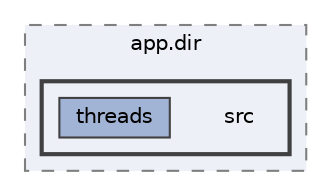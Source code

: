 digraph "build/CMakeFiles/app.dir/src"
{
 // LATEX_PDF_SIZE
  bgcolor="transparent";
  edge [fontname=Helvetica,fontsize=10,labelfontname=Helvetica,labelfontsize=10];
  node [fontname=Helvetica,fontsize=10,shape=box,height=0.2,width=0.4];
  compound=true
  subgraph clusterdir_b02ae3321e25fea60290a6c4bb44713a {
    graph [ bgcolor="#edf0f7", pencolor="grey50", label="app.dir", fontname=Helvetica,fontsize=10 style="filled,dashed", URL="dir_b02ae3321e25fea60290a6c4bb44713a.html",tooltip=""]
  subgraph clusterdir_7de0b172922f3935c4f9658e130dee78 {
    graph [ bgcolor="#edf0f7", pencolor="grey25", label="", fontname=Helvetica,fontsize=10 style="filled,bold", URL="dir_7de0b172922f3935c4f9658e130dee78.html",tooltip=""]
    dir_7de0b172922f3935c4f9658e130dee78 [shape=plaintext, label="src"];
  dir_afa340f4616a050782963c7199b32b19 [label="threads", fillcolor="#a2b4d6", color="grey25", style="filled", URL="dir_afa340f4616a050782963c7199b32b19.html",tooltip=""];
  }
  }
}
